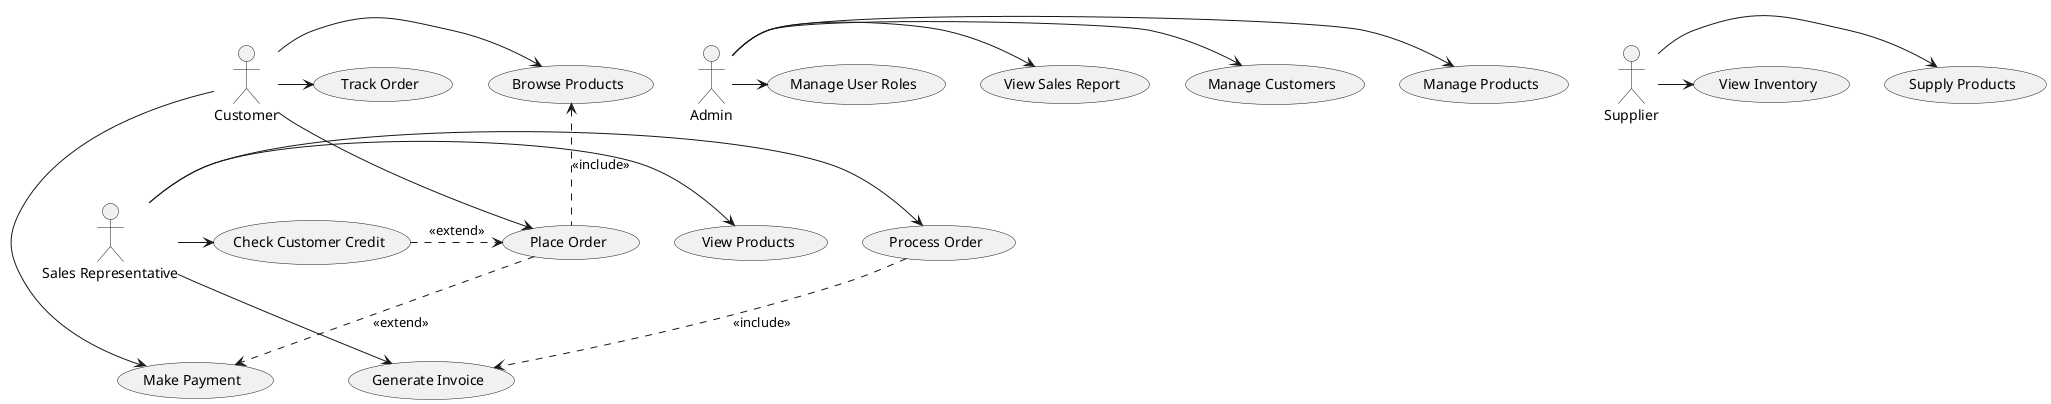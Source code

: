 @startuml
actor SalesRep as "Sales Representative"
actor Admin
actor Supplier
actor Customer

' Use Cases untuk Sales Representative
SalesRep -> (Process Order)
SalesRep -> (View Products)
SalesRep -> (Check Customer Credit)
SalesRep -> (Generate Invoice)

' Use Cases untuk Admin
Admin -> (Manage Products)
Admin -> (Manage Customers)
Admin -> (View Sales Report)
Admin -> (Manage User Roles)

' Use Cases untuk Supplier
Supplier -> (Supply Products)
Supplier -> (View Inventory)

' Use Cases untuk Customer
Customer -> (Browse Products)
Customer -> (Place Order)
Customer -> (Track Order)
Customer -> (Make Payment)

' Relationship antar Use Case
(Process Order) .down.> (Generate Invoice) : <<include>>
(Place Order) .up.> (Browse Products) : <<include>>
(Place Order) .down.> (Make Payment) : <<extend>>
(Check Customer Credit) .right.> (Place Order) : <<extend>>

@enduml
